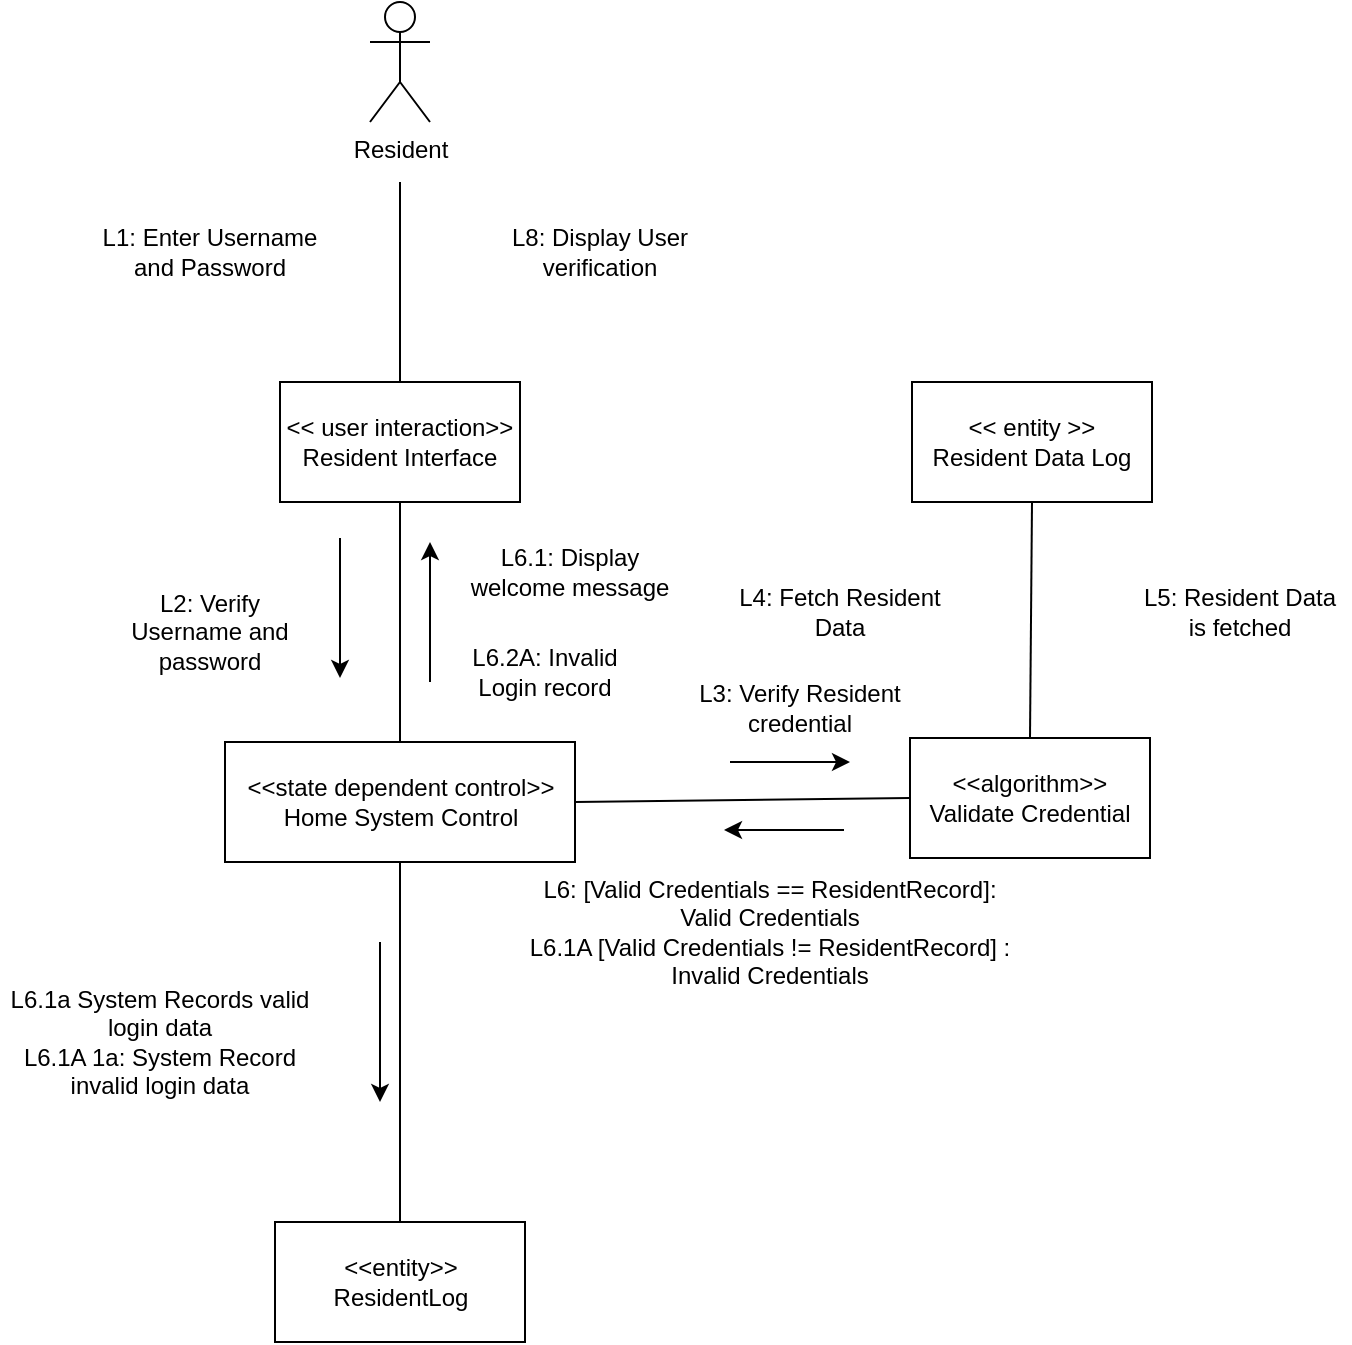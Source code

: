 <mxfile version="17.4.6" type="google"><diagram id="w-bgQK90ltspnsIMutOD" name="Page-1"><mxGraphModel grid="1" page="1" gridSize="10" guides="1" tooltips="1" connect="1" arrows="1" fold="1" pageScale="1" pageWidth="850" pageHeight="1100" math="0" shadow="0"><root><mxCell id="0"/><mxCell id="1" parent="0"/><mxCell id="0vBY75iBSX8SBlwibR6j-2" value="&amp;lt;&amp;lt; user interaction&amp;gt;&amp;gt;&lt;br&gt;Resident Interface" style="rounded=0;whiteSpace=wrap;html=1;" vertex="1" parent="1"><mxGeometry x="330" y="440" width="120" height="60" as="geometry"/></mxCell><mxCell id="0vBY75iBSX8SBlwibR6j-3" value="Resident" style="shape=umlActor;verticalLabelPosition=bottom;verticalAlign=top;html=1;" vertex="1" parent="1"><mxGeometry x="375" y="250" width="30" height="60" as="geometry"/></mxCell><mxCell id="0vBY75iBSX8SBlwibR6j-6" value="" style="endArrow=none;html=1;rounded=0;exitX=0.5;exitY=0;exitDx=0;exitDy=0;" edge="1" parent="1" source="0vBY75iBSX8SBlwibR6j-2"><mxGeometry width="50" height="50" relative="1" as="geometry"><mxPoint x="480" y="360" as="sourcePoint"/><mxPoint x="390" y="340" as="targetPoint"/></mxGeometry></mxCell><mxCell id="0vBY75iBSX8SBlwibR6j-7" value="L1: Enter Username and Password" style="text;html=1;strokeColor=none;fillColor=none;align=center;verticalAlign=middle;whiteSpace=wrap;rounded=0;" vertex="1" parent="1"><mxGeometry x="240" y="360" width="110" height="30" as="geometry"/></mxCell><mxCell id="0vBY75iBSX8SBlwibR6j-9" value="&amp;lt;&amp;lt;state dependent control&amp;gt;&amp;gt;&lt;br&gt;Home System Control" style="rounded=0;whiteSpace=wrap;html=1;" vertex="1" parent="1"><mxGeometry x="302.5" y="620" width="175" height="60" as="geometry"/></mxCell><mxCell id="0vBY75iBSX8SBlwibR6j-10" value="" style="endArrow=none;html=1;rounded=0;entryX=0.5;entryY=1;entryDx=0;entryDy=0;exitX=0.5;exitY=0;exitDx=0;exitDy=0;" edge="1" parent="1" source="0vBY75iBSX8SBlwibR6j-9" target="0vBY75iBSX8SBlwibR6j-2"><mxGeometry width="50" height="50" relative="1" as="geometry"><mxPoint x="480" y="490" as="sourcePoint"/><mxPoint x="530" y="440" as="targetPoint"/></mxGeometry></mxCell><mxCell id="0vBY75iBSX8SBlwibR6j-13" value="L2: Verify Username and password" style="text;html=1;strokeColor=none;fillColor=none;align=center;verticalAlign=middle;whiteSpace=wrap;rounded=0;" vertex="1" parent="1"><mxGeometry x="240" y="550" width="110" height="30" as="geometry"/></mxCell><mxCell id="0vBY75iBSX8SBlwibR6j-14" value="&amp;lt;&amp;lt; entity &amp;gt;&amp;gt;&lt;br&gt;Resident Data Log" style="rounded=0;whiteSpace=wrap;html=1;" vertex="1" parent="1"><mxGeometry x="646" y="440" width="120" height="60" as="geometry"/></mxCell><mxCell id="0vBY75iBSX8SBlwibR6j-15" value="" style="endArrow=none;html=1;rounded=0;entryX=0;entryY=0.5;entryDx=0;entryDy=0;exitX=1;exitY=0.5;exitDx=0;exitDy=0;" edge="1" parent="1" source="0vBY75iBSX8SBlwibR6j-9" target="0vBY75iBSX8SBlwibR6j-21"><mxGeometry width="50" height="50" relative="1" as="geometry"><mxPoint x="610" y="620" as="sourcePoint"/><mxPoint x="660" y="570" as="targetPoint"/></mxGeometry></mxCell><mxCell id="0vBY75iBSX8SBlwibR6j-17" value="" style="endArrow=classic;html=1;rounded=0;" edge="1" parent="1"><mxGeometry width="50" height="50" relative="1" as="geometry"><mxPoint x="555" y="630" as="sourcePoint"/><mxPoint x="615" y="630" as="targetPoint"/></mxGeometry></mxCell><mxCell id="0vBY75iBSX8SBlwibR6j-18" value="" style="endArrow=classic;html=1;rounded=0;" edge="1" parent="1"><mxGeometry width="50" height="50" relative="1" as="geometry"><mxPoint x="612" y="664" as="sourcePoint"/><mxPoint x="552" y="664" as="targetPoint"/></mxGeometry></mxCell><mxCell id="0vBY75iBSX8SBlwibR6j-19" value="L4: Fetch Resident Data" style="text;html=1;strokeColor=none;fillColor=none;align=center;verticalAlign=middle;whiteSpace=wrap;rounded=0;" vertex="1" parent="1"><mxGeometry x="555" y="540" width="110" height="30" as="geometry"/></mxCell><mxCell id="0vBY75iBSX8SBlwibR6j-20" value="L5: Resident Data is fetched" style="text;html=1;strokeColor=none;fillColor=none;align=center;verticalAlign=middle;whiteSpace=wrap;rounded=0;" vertex="1" parent="1"><mxGeometry x="755" y="540" width="110" height="30" as="geometry"/></mxCell><mxCell id="0vBY75iBSX8SBlwibR6j-21" value="&amp;lt;&amp;lt;algorithm&amp;gt;&amp;gt;&lt;br&gt;Validate Credential" style="rounded=0;whiteSpace=wrap;html=1;" vertex="1" parent="1"><mxGeometry x="645" y="618" width="120" height="60" as="geometry"/></mxCell><mxCell id="0vBY75iBSX8SBlwibR6j-22" value="" style="endArrow=none;html=1;rounded=0;entryX=0.5;entryY=1;entryDx=0;entryDy=0;exitX=0.5;exitY=0;exitDx=0;exitDy=0;" edge="1" parent="1" source="0vBY75iBSX8SBlwibR6j-21" target="0vBY75iBSX8SBlwibR6j-14"><mxGeometry width="50" height="50" relative="1" as="geometry"><mxPoint x="615" y="550" as="sourcePoint"/><mxPoint x="665" y="500" as="targetPoint"/></mxGeometry></mxCell><mxCell id="0vBY75iBSX8SBlwibR6j-23" value="L3: Verify Resident credential" style="text;html=1;strokeColor=none;fillColor=none;align=center;verticalAlign=middle;whiteSpace=wrap;rounded=0;" vertex="1" parent="1"><mxGeometry x="535" y="588" width="110" height="30" as="geometry"/></mxCell><mxCell id="0vBY75iBSX8SBlwibR6j-24" value="L6: [Valid Credentials == ResidentRecord]: Valid Credentials&lt;br&gt;L6.1A [Valid Credentials != ResidentRecord] : Invalid Credentials" style="text;html=1;strokeColor=none;fillColor=none;align=center;verticalAlign=middle;whiteSpace=wrap;rounded=0;" vertex="1" parent="1"><mxGeometry x="450" y="700" width="250" height="30" as="geometry"/></mxCell><mxCell id="0vBY75iBSX8SBlwibR6j-26" value="L6.1: Display welcome message&lt;br&gt;" style="text;html=1;strokeColor=none;fillColor=none;align=center;verticalAlign=middle;whiteSpace=wrap;rounded=0;" vertex="1" parent="1"><mxGeometry x="420" y="520" width="110" height="30" as="geometry"/></mxCell><mxCell id="0vBY75iBSX8SBlwibR6j-27" value="L8: Display User verification" style="text;html=1;strokeColor=none;fillColor=none;align=center;verticalAlign=middle;whiteSpace=wrap;rounded=0;" vertex="1" parent="1"><mxGeometry x="435" y="360" width="110" height="30" as="geometry"/></mxCell><mxCell id="0vBY75iBSX8SBlwibR6j-28" value="&amp;lt;&amp;lt;entity&amp;gt;&amp;gt;&lt;br&gt;ResidentLog" style="rounded=0;whiteSpace=wrap;html=1;" vertex="1" parent="1"><mxGeometry x="327.5" y="860" width="125" height="60" as="geometry"/></mxCell><mxCell id="0vBY75iBSX8SBlwibR6j-30" value="" style="endArrow=none;html=1;rounded=0;entryX=0.5;entryY=1;entryDx=0;entryDy=0;exitX=0.5;exitY=0;exitDx=0;exitDy=0;" edge="1" parent="1" source="0vBY75iBSX8SBlwibR6j-28" target="0vBY75iBSX8SBlwibR6j-9"><mxGeometry width="50" height="50" relative="1" as="geometry"><mxPoint x="470" y="800" as="sourcePoint"/><mxPoint x="520" y="750" as="targetPoint"/></mxGeometry></mxCell><mxCell id="0vBY75iBSX8SBlwibR6j-31" value="L6.1a System Records valid login data&lt;br&gt;L6.1A 1a: System Record invalid login data" style="text;html=1;strokeColor=none;fillColor=none;align=center;verticalAlign=middle;whiteSpace=wrap;rounded=0;" vertex="1" parent="1"><mxGeometry x="190" y="730" width="160" height="80" as="geometry"/></mxCell><mxCell id="0vBY75iBSX8SBlwibR6j-32" value="L6.2A: Invalid Login record" style="text;html=1;strokeColor=none;fillColor=none;align=center;verticalAlign=middle;whiteSpace=wrap;rounded=0;" vertex="1" parent="1"><mxGeometry x="425" y="570" width="75" height="30" as="geometry"/></mxCell><mxCell id="0vBY75iBSX8SBlwibR6j-33" value="" style="endArrow=classic;html=1;rounded=0;" edge="1" parent="1"><mxGeometry width="50" height="50" relative="1" as="geometry"><mxPoint x="360" y="518" as="sourcePoint"/><mxPoint x="360" y="588" as="targetPoint"/></mxGeometry></mxCell><mxCell id="0vBY75iBSX8SBlwibR6j-34" value="" style="endArrow=classic;html=1;rounded=0;" edge="1" parent="1"><mxGeometry width="50" height="50" relative="1" as="geometry"><mxPoint x="405" y="590" as="sourcePoint"/><mxPoint x="405" y="520" as="targetPoint"/></mxGeometry></mxCell><mxCell id="0vBY75iBSX8SBlwibR6j-35" value="" style="endArrow=classic;html=1;rounded=0;" edge="1" parent="1"><mxGeometry width="50" height="50" relative="1" as="geometry"><mxPoint x="380" y="720" as="sourcePoint"/><mxPoint x="380" y="800" as="targetPoint"/></mxGeometry></mxCell></root></mxGraphModel></diagram></mxfile>